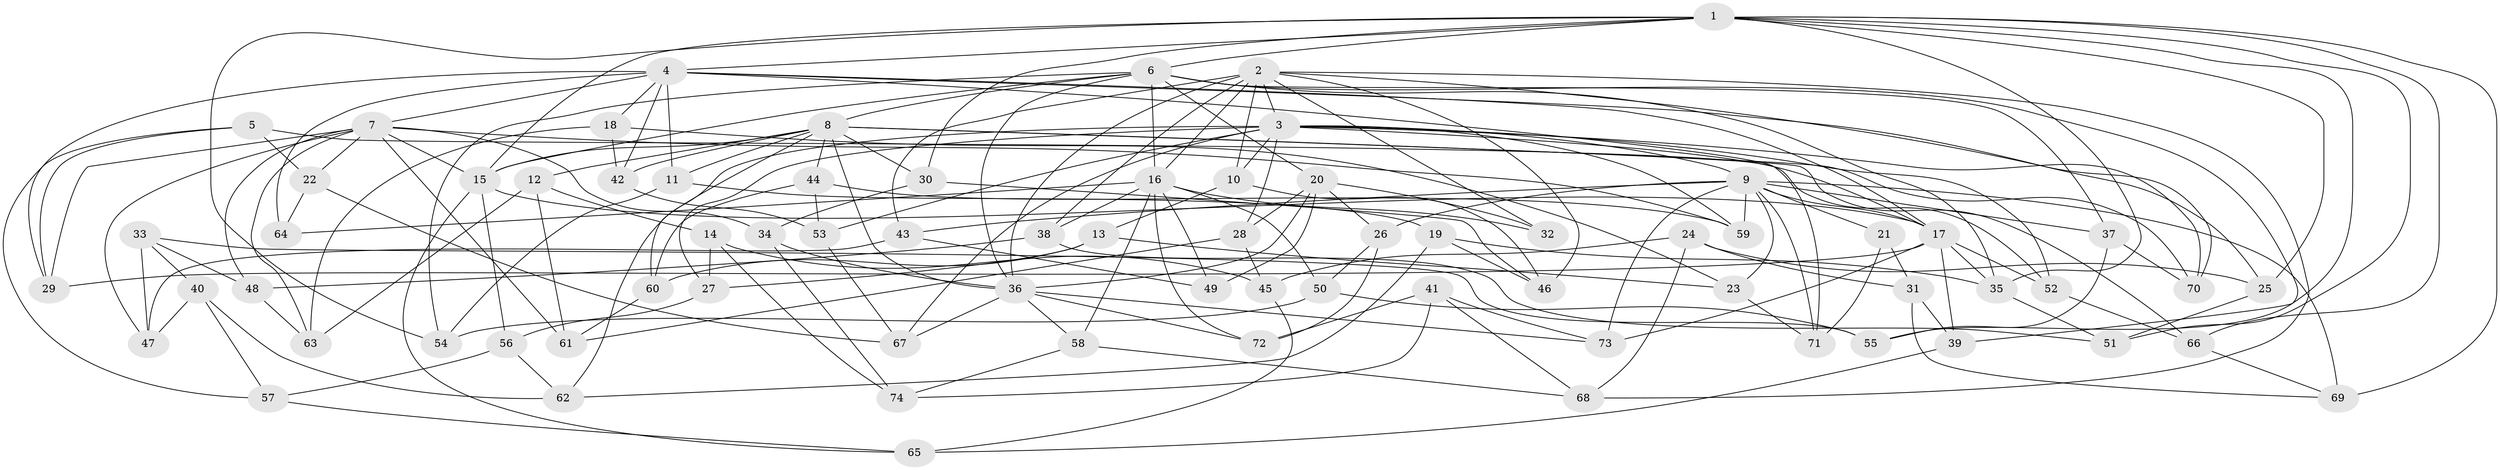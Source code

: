 // original degree distribution, {4: 1.0}
// Generated by graph-tools (version 1.1) at 2025/53/03/04/25 22:53:32]
// undirected, 74 vertices, 183 edges
graph export_dot {
  node [color=gray90,style=filled];
  1;
  2;
  3;
  4;
  5;
  6;
  7;
  8;
  9;
  10;
  11;
  12;
  13;
  14;
  15;
  16;
  17;
  18;
  19;
  20;
  21;
  22;
  23;
  24;
  25;
  26;
  27;
  28;
  29;
  30;
  31;
  32;
  33;
  34;
  35;
  36;
  37;
  38;
  39;
  40;
  41;
  42;
  43;
  44;
  45;
  46;
  47;
  48;
  49;
  50;
  51;
  52;
  53;
  54;
  55;
  56;
  57;
  58;
  59;
  60;
  61;
  62;
  63;
  64;
  65;
  66;
  67;
  68;
  69;
  70;
  71;
  72;
  73;
  74;
  1 -- 4 [weight=1.0];
  1 -- 6 [weight=1.0];
  1 -- 15 [weight=2.0];
  1 -- 25 [weight=1.0];
  1 -- 30 [weight=1.0];
  1 -- 35 [weight=1.0];
  1 -- 51 [weight=1.0];
  1 -- 54 [weight=1.0];
  1 -- 55 [weight=1.0];
  1 -- 66 [weight=1.0];
  1 -- 69 [weight=1.0];
  2 -- 3 [weight=1.0];
  2 -- 10 [weight=1.0];
  2 -- 16 [weight=1.0];
  2 -- 32 [weight=1.0];
  2 -- 36 [weight=1.0];
  2 -- 38 [weight=1.0];
  2 -- 43 [weight=1.0];
  2 -- 46 [weight=1.0];
  2 -- 68 [weight=1.0];
  2 -- 70 [weight=1.0];
  3 -- 9 [weight=1.0];
  3 -- 10 [weight=1.0];
  3 -- 17 [weight=1.0];
  3 -- 27 [weight=1.0];
  3 -- 28 [weight=1.0];
  3 -- 52 [weight=1.0];
  3 -- 53 [weight=1.0];
  3 -- 59 [weight=1.0];
  3 -- 62 [weight=1.0];
  3 -- 67 [weight=1.0];
  3 -- 70 [weight=1.0];
  4 -- 7 [weight=1.0];
  4 -- 11 [weight=1.0];
  4 -- 17 [weight=1.0];
  4 -- 18 [weight=1.0];
  4 -- 25 [weight=1.0];
  4 -- 29 [weight=1.0];
  4 -- 42 [weight=1.0];
  4 -- 64 [weight=1.0];
  4 -- 71 [weight=1.0];
  5 -- 22 [weight=1.0];
  5 -- 29 [weight=1.0];
  5 -- 52 [weight=1.0];
  5 -- 57 [weight=1.0];
  6 -- 8 [weight=1.0];
  6 -- 15 [weight=1.0];
  6 -- 16 [weight=2.0];
  6 -- 20 [weight=1.0];
  6 -- 35 [weight=1.0];
  6 -- 36 [weight=2.0];
  6 -- 37 [weight=1.0];
  6 -- 39 [weight=1.0];
  6 -- 54 [weight=1.0];
  7 -- 15 [weight=1.0];
  7 -- 22 [weight=1.0];
  7 -- 29 [weight=1.0];
  7 -- 34 [weight=1.0];
  7 -- 47 [weight=1.0];
  7 -- 48 [weight=1.0];
  7 -- 59 [weight=1.0];
  7 -- 61 [weight=1.0];
  7 -- 63 [weight=1.0];
  8 -- 11 [weight=1.0];
  8 -- 12 [weight=1.0];
  8 -- 15 [weight=1.0];
  8 -- 30 [weight=1.0];
  8 -- 36 [weight=2.0];
  8 -- 42 [weight=1.0];
  8 -- 44 [weight=1.0];
  8 -- 60 [weight=1.0];
  8 -- 66 [weight=1.0];
  8 -- 70 [weight=1.0];
  9 -- 17 [weight=1.0];
  9 -- 21 [weight=2.0];
  9 -- 23 [weight=1.0];
  9 -- 26 [weight=1.0];
  9 -- 37 [weight=1.0];
  9 -- 43 [weight=1.0];
  9 -- 59 [weight=1.0];
  9 -- 69 [weight=1.0];
  9 -- 71 [weight=1.0];
  9 -- 73 [weight=1.0];
  10 -- 13 [weight=1.0];
  10 -- 46 [weight=1.0];
  11 -- 19 [weight=1.0];
  11 -- 54 [weight=1.0];
  12 -- 14 [weight=1.0];
  12 -- 61 [weight=1.0];
  12 -- 63 [weight=1.0];
  13 -- 23 [weight=1.0];
  13 -- 27 [weight=1.0];
  13 -- 60 [weight=1.0];
  14 -- 27 [weight=1.0];
  14 -- 45 [weight=1.0];
  14 -- 74 [weight=1.0];
  15 -- 17 [weight=1.0];
  15 -- 56 [weight=1.0];
  15 -- 65 [weight=1.0];
  16 -- 32 [weight=1.0];
  16 -- 38 [weight=1.0];
  16 -- 49 [weight=2.0];
  16 -- 50 [weight=1.0];
  16 -- 58 [weight=1.0];
  16 -- 64 [weight=2.0];
  16 -- 72 [weight=1.0];
  17 -- 29 [weight=1.0];
  17 -- 35 [weight=2.0];
  17 -- 39 [weight=1.0];
  17 -- 52 [weight=1.0];
  17 -- 73 [weight=1.0];
  18 -- 23 [weight=1.0];
  18 -- 42 [weight=1.0];
  18 -- 63 [weight=1.0];
  19 -- 35 [weight=1.0];
  19 -- 46 [weight=1.0];
  19 -- 62 [weight=1.0];
  20 -- 26 [weight=1.0];
  20 -- 28 [weight=1.0];
  20 -- 32 [weight=2.0];
  20 -- 36 [weight=2.0];
  20 -- 49 [weight=1.0];
  21 -- 31 [weight=1.0];
  21 -- 71 [weight=1.0];
  22 -- 64 [weight=1.0];
  22 -- 67 [weight=1.0];
  23 -- 71 [weight=1.0];
  24 -- 25 [weight=1.0];
  24 -- 31 [weight=1.0];
  24 -- 45 [weight=1.0];
  24 -- 68 [weight=1.0];
  25 -- 51 [weight=1.0];
  26 -- 50 [weight=1.0];
  26 -- 72 [weight=1.0];
  27 -- 56 [weight=1.0];
  28 -- 45 [weight=1.0];
  28 -- 61 [weight=1.0];
  30 -- 34 [weight=1.0];
  30 -- 46 [weight=1.0];
  31 -- 39 [weight=1.0];
  31 -- 69 [weight=1.0];
  33 -- 40 [weight=1.0];
  33 -- 47 [weight=1.0];
  33 -- 48 [weight=1.0];
  33 -- 55 [weight=1.0];
  34 -- 36 [weight=1.0];
  34 -- 74 [weight=1.0];
  35 -- 51 [weight=1.0];
  36 -- 58 [weight=1.0];
  36 -- 67 [weight=1.0];
  36 -- 72 [weight=1.0];
  36 -- 73 [weight=1.0];
  37 -- 55 [weight=1.0];
  37 -- 70 [weight=1.0];
  38 -- 48 [weight=1.0];
  38 -- 51 [weight=1.0];
  39 -- 65 [weight=1.0];
  40 -- 47 [weight=1.0];
  40 -- 57 [weight=1.0];
  40 -- 62 [weight=1.0];
  41 -- 68 [weight=1.0];
  41 -- 72 [weight=1.0];
  41 -- 73 [weight=1.0];
  41 -- 74 [weight=1.0];
  42 -- 53 [weight=1.0];
  43 -- 47 [weight=1.0];
  43 -- 49 [weight=1.0];
  44 -- 53 [weight=1.0];
  44 -- 59 [weight=1.0];
  44 -- 60 [weight=1.0];
  45 -- 65 [weight=1.0];
  48 -- 63 [weight=1.0];
  50 -- 54 [weight=1.0];
  50 -- 55 [weight=1.0];
  52 -- 66 [weight=1.0];
  53 -- 67 [weight=1.0];
  56 -- 57 [weight=1.0];
  56 -- 62 [weight=1.0];
  57 -- 65 [weight=1.0];
  58 -- 68 [weight=1.0];
  58 -- 74 [weight=1.0];
  60 -- 61 [weight=1.0];
  66 -- 69 [weight=1.0];
}
